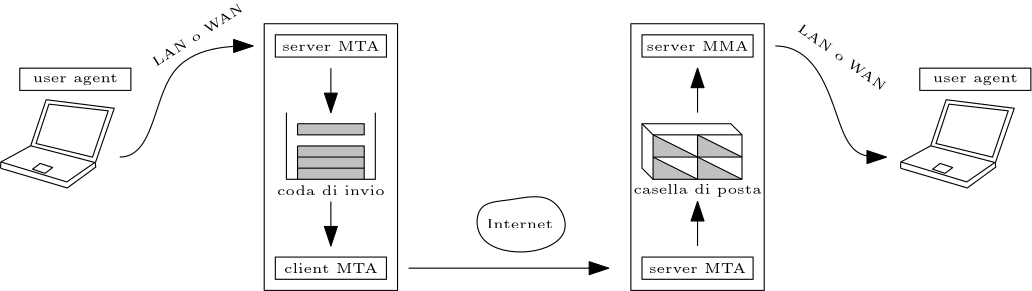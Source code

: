 <?xml version="1.0"?>
<!DOCTYPE ipe SYSTEM "ipe.dtd">
<ipe version="70218" creator="Ipe 7.2.28">
<info created="D:20240322200515" modified="D:20240322202510"/>
<ipestyle name="basic">
<symbol name="arrow/arc(spx)">
<path stroke="sym-stroke" fill="sym-stroke" pen="sym-pen">
0 0 m
-1 0.333 l
-1 -0.333 l
h
</path>
</symbol>
<symbol name="arrow/farc(spx)">
<path stroke="sym-stroke" fill="white" pen="sym-pen">
0 0 m
-1 0.333 l
-1 -0.333 l
h
</path>
</symbol>
<symbol name="arrow/ptarc(spx)">
<path stroke="sym-stroke" fill="sym-stroke" pen="sym-pen">
0 0 m
-1 0.333 l
-0.8 0 l
-1 -0.333 l
h
</path>
</symbol>
<symbol name="arrow/fptarc(spx)">
<path stroke="sym-stroke" fill="white" pen="sym-pen">
0 0 m
-1 0.333 l
-0.8 0 l
-1 -0.333 l
h
</path>
</symbol>
<symbol name="mark/circle(sx)" transformations="translations">
<path fill="sym-stroke">
0.6 0 0 0.6 0 0 e
0.4 0 0 0.4 0 0 e
</path>
</symbol>
<symbol name="mark/disk(sx)" transformations="translations">
<path fill="sym-stroke">
0.6 0 0 0.6 0 0 e
</path>
</symbol>
<symbol name="mark/fdisk(sfx)" transformations="translations">
<group>
<path fill="sym-fill">
0.5 0 0 0.5 0 0 e
</path>
<path fill="sym-stroke" fillrule="eofill">
0.6 0 0 0.6 0 0 e
0.4 0 0 0.4 0 0 e
</path>
</group>
</symbol>
<symbol name="mark/box(sx)" transformations="translations">
<path fill="sym-stroke" fillrule="eofill">
-0.6 -0.6 m
0.6 -0.6 l
0.6 0.6 l
-0.6 0.6 l
h
-0.4 -0.4 m
0.4 -0.4 l
0.4 0.4 l
-0.4 0.4 l
h
</path>
</symbol>
<symbol name="mark/square(sx)" transformations="translations">
<path fill="sym-stroke">
-0.6 -0.6 m
0.6 -0.6 l
0.6 0.6 l
-0.6 0.6 l
h
</path>
</symbol>
<symbol name="mark/fsquare(sfx)" transformations="translations">
<group>
<path fill="sym-fill">
-0.5 -0.5 m
0.5 -0.5 l
0.5 0.5 l
-0.5 0.5 l
h
</path>
<path fill="sym-stroke" fillrule="eofill">
-0.6 -0.6 m
0.6 -0.6 l
0.6 0.6 l
-0.6 0.6 l
h
-0.4 -0.4 m
0.4 -0.4 l
0.4 0.4 l
-0.4 0.4 l
h
</path>
</group>
</symbol>
<symbol name="mark/cross(sx)" transformations="translations">
<group>
<path fill="sym-stroke">
-0.43 -0.57 m
0.57 0.43 l
0.43 0.57 l
-0.57 -0.43 l
h
</path>
<path fill="sym-stroke">
-0.43 0.57 m
0.57 -0.43 l
0.43 -0.57 l
-0.57 0.43 l
h
</path>
</group>
</symbol>
<symbol name="arrow/fnormal(spx)">
<path stroke="sym-stroke" fill="white" pen="sym-pen">
0 0 m
-1 0.333 l
-1 -0.333 l
h
</path>
</symbol>
<symbol name="arrow/pointed(spx)">
<path stroke="sym-stroke" fill="sym-stroke" pen="sym-pen">
0 0 m
-1 0.333 l
-0.8 0 l
-1 -0.333 l
h
</path>
</symbol>
<symbol name="arrow/fpointed(spx)">
<path stroke="sym-stroke" fill="white" pen="sym-pen">
0 0 m
-1 0.333 l
-0.8 0 l
-1 -0.333 l
h
</path>
</symbol>
<symbol name="arrow/linear(spx)">
<path stroke="sym-stroke" pen="sym-pen">
-1 0.333 m
0 0 l
-1 -0.333 l
</path>
</symbol>
<symbol name="arrow/fdouble(spx)">
<path stroke="sym-stroke" fill="white" pen="sym-pen">
0 0 m
-1 0.333 l
-1 -0.333 l
h
-1 0 m
-2 0.333 l
-2 -0.333 l
h
</path>
</symbol>
<symbol name="arrow/double(spx)">
<path stroke="sym-stroke" fill="sym-stroke" pen="sym-pen">
0 0 m
-1 0.333 l
-1 -0.333 l
h
-1 0 m
-2 0.333 l
-2 -0.333 l
h
</path>
</symbol>
<symbol name="arrow/mid-normal(spx)">
<path stroke="sym-stroke" fill="sym-stroke" pen="sym-pen">
0.5 0 m
-0.5 0.333 l
-0.5 -0.333 l
h
</path>
</symbol>
<symbol name="arrow/mid-fnormal(spx)">
<path stroke="sym-stroke" fill="white" pen="sym-pen">
0.5 0 m
-0.5 0.333 l
-0.5 -0.333 l
h
</path>
</symbol>
<symbol name="arrow/mid-pointed(spx)">
<path stroke="sym-stroke" fill="sym-stroke" pen="sym-pen">
0.5 0 m
-0.5 0.333 l
-0.3 0 l
-0.5 -0.333 l
h
</path>
</symbol>
<symbol name="arrow/mid-fpointed(spx)">
<path stroke="sym-stroke" fill="white" pen="sym-pen">
0.5 0 m
-0.5 0.333 l
-0.3 0 l
-0.5 -0.333 l
h
</path>
</symbol>
<symbol name="arrow/mid-double(spx)">
<path stroke="sym-stroke" fill="sym-stroke" pen="sym-pen">
1 0 m
0 0.333 l
0 -0.333 l
h
0 0 m
-1 0.333 l
-1 -0.333 l
h
</path>
</symbol>
<symbol name="arrow/mid-fdouble(spx)">
<path stroke="sym-stroke" fill="white" pen="sym-pen">
1 0 m
0 0.333 l
0 -0.333 l
h
0 0 m
-1 0.333 l
-1 -0.333 l
h
</path>
</symbol>
<anglesize name="22.5 deg" value="22.5"/>
<anglesize name="30 deg" value="30"/>
<anglesize name="45 deg" value="45"/>
<anglesize name="60 deg" value="60"/>
<anglesize name="90 deg" value="90"/>
<arrowsize name="large" value="10"/>
<arrowsize name="small" value="5"/>
<arrowsize name="tiny" value="3"/>
<color name="blue" value="0 0 1"/>
<color name="brown" value="0.647 0.165 0.165"/>
<color name="darkblue" value="0 0 0.545"/>
<color name="darkcyan" value="0 0.545 0.545"/>
<color name="darkgray" value="0.663"/>
<color name="darkgreen" value="0 0.392 0"/>
<color name="darkmagenta" value="0.545 0 0.545"/>
<color name="darkorange" value="1 0.549 0"/>
<color name="darkred" value="0.545 0 0"/>
<color name="gold" value="1 0.843 0"/>
<color name="gray" value="0.745"/>
<color name="green" value="0 1 0"/>
<color name="lightblue" value="0.678 0.847 0.902"/>
<color name="lightcyan" value="0.878 1 1"/>
<color name="lightgray" value="0.827"/>
<color name="lightgreen" value="0.565 0.933 0.565"/>
<color name="lightyellow" value="1 1 0.878"/>
<color name="navy" value="0 0 0.502"/>
<color name="orange" value="1 0.647 0"/>
<color name="pink" value="1 0.753 0.796"/>
<color name="purple" value="0.627 0.125 0.941"/>
<color name="red" value="1 0 0"/>
<color name="seagreen" value="0.18 0.545 0.341"/>
<color name="turquoise" value="0.251 0.878 0.816"/>
<color name="violet" value="0.933 0.51 0.933"/>
<color name="yellow" value="1 1 0"/>
<dashstyle name="dash dot dotted" value="[4 2 1 2 1 2] 0"/>
<dashstyle name="dash dotted" value="[4 2 1 2] 0"/>
<dashstyle name="dashed" value="[4] 0"/>
<dashstyle name="dotted" value="[1 3] 0"/>
<gridsize name="10 pts (~3.5 mm)" value="10"/>
<gridsize name="14 pts (~5 mm)" value="14"/>
<gridsize name="16 pts (~6 mm)" value="16"/>
<gridsize name="20 pts (~7 mm)" value="20"/>
<gridsize name="28 pts (~10 mm)" value="28"/>
<gridsize name="32 pts (~12 mm)" value="32"/>
<gridsize name="4 pts" value="4"/>
<gridsize name="56 pts (~20 mm)" value="56"/>
<gridsize name="8 pts (~3 mm)" value="8"/>
<opacity name="10%" value="0.1"/>
<opacity name="30%" value="0.3"/>
<opacity name="50%" value="0.5"/>
<opacity name="75%" value="0.75"/>
<pen name="fat" value="1.2"/>
<pen name="heavier" value="0.8"/>
<pen name="ultrafat" value="2"/>
<symbolsize name="large" value="5"/>
<symbolsize name="small" value="2"/>
<symbolsize name="tiny" value="1.1"/>
<textsize name="Huge" value="\Huge"/>
<textsize name="LARGE" value="\LARGE"/>
<textsize name="Large" value="\Large"/>
<textsize name="footnote" value="\footnotesize"/>
<textsize name="huge" value="\huge"/>
<textsize name="large" value="\large"/>
<textsize name="script" value="\scriptsize"/>
<textsize name="small" value="\small"/>
<textsize name="tiny" value="\tiny"/>
<textstyle name="center" begin="\begin{center}" end="\end{center}"/>
<textstyle name="item" begin="\begin{itemize}\item{}" end="\end{itemize}"/>
<textstyle name="itemize" begin="\begin{itemize}" end="\end{itemize}"/>
<tiling name="falling" angle="-60" step="4" width="1"/>
<tiling name="rising" angle="30" step="4" width="1"/>
</ipestyle>
<page>
<layer name="alpha"/>
<view layers="alpha" active="alpha"/>
<path layer="alpha" matrix="0.626381 0 0 0.626381 -28.1614 258.161" stroke="black" fill="white">
161.636 724.492 m
199.972 713.178 l
216.345 725.158 l
216.079 727.554 l
226.994 758.968 l
187.859 763.893 l
178.941 737.404 l
161.77 728.086 l
161.636 724.625 l
</path>
<path matrix="0.626381 0 0 0.626381 -28.1614 258.161" stroke="black">
161.903 728.086 m
199.706 716.639 l
215.812 727.82 l
</path>
<path matrix="0.626381 0 0 0.626381 -28.1614 258.161" stroke="black">
215.812 727.82 m
178.941 737.404 l
</path>
<path matrix="0.626381 0 0 0.626381 -28.1614 258.161" stroke="black" fill="white">
189.456 761.364 m
182.002 738.735 l
214.481 730.881 l
223.533 757.503 l
189.323 761.364 l
</path>
<path matrix="0.626381 0 0 0.626381 -28.1614 258.161" stroke="black">
180.006 723.96 m
187.194 721.564 l
191.586 724.891 l
184.398 727.287 l
h
</path>
<text matrix="1 0 0 1 0 16" transformations="translations" pos="192 740" stroke="black" type="label" width="35.022" height="3.386" depth="0" halign="center" valign="center" size="tiny">server MTA</text>
<path matrix="1 0 0 1 0 12" stroke="black">
172 748 m
172 740 l
212 740 l
212 748 l
h
</path>
<text matrix="1 0 0 1 0 -64" transformations="translations" pos="192 740" stroke="black" type="label" width="33.777" height="3.459" depth="0" halign="center" valign="center" size="tiny">client MTA</text>
<path matrix="1 0 0 1 0 -68" stroke="black">
172 748 m
172 740 l
212 740 l
212 748 l
h
</path>
<text matrix="1 0 0 1 0 -36" transformations="translations" pos="192 740" stroke="black" type="label" width="38.71" height="3.459" depth="0" halign="center" valign="center" size="tiny">coda di invio</text>
<path stroke="black" fill="0.753">
180 728 m
204 728 l
204 724 l
180 724 l
180 728 l
</path>
<path fill="0.753">
180 720 m
180 708 l
204 708 l
204 720 l
h
</path>
<path stroke="black">
180 720 m
204 720 l
204 716 l
180 716 l
180 720 l
</path>
<path stroke="black">
180 716 m
180 708 l
</path>
<path stroke="black">
204 716 m
204 708 l
</path>
<path stroke="black">
204 712 m
180 712 l
</path>
<path stroke="black">
176 732 m
176 708 l
208 708 l
208 732 l
</path>
<path stroke="black" arrow="normal/normal">
192 748 m
192 732 l
</path>
<path stroke="black" arrow="normal/normal">
192 700 m
192 684 l
</path>
<path matrix="0.626381 0 0 0.626381 295.839 258.161" stroke="black" fill="white">
161.636 724.492 m
199.972 713.178 l
216.345 725.158 l
216.079 727.554 l
226.994 758.968 l
187.859 763.893 l
178.941 737.404 l
161.77 728.086 l
161.636 724.625 l
</path>
<path matrix="0.626381 0 0 0.626381 295.839 258.161" stroke="black">
161.903 728.086 m
199.706 716.639 l
215.812 727.82 l
</path>
<path matrix="0.626381 0 0 0.626381 295.839 258.161" stroke="black">
215.812 727.82 m
178.941 737.404 l
</path>
<path matrix="0.626381 0 0 0.626381 295.839 258.161" stroke="black" fill="white">
189.456 761.364 m
182.002 738.735 l
214.481 730.881 l
223.533 757.503 l
189.323 761.364 l
</path>
<path matrix="0.626381 0 0 0.626381 295.839 258.161" stroke="black">
180.006 723.96 m
187.194 721.564 l
191.586 724.891 l
184.398 727.287 l
h
</path>
<text matrix="1 0 0 1 132 16" transformations="translations" pos="192 740" stroke="black" type="label" width="36.689" height="3.386" depth="0" halign="center" valign="center" size="tiny">server MMA</text>
<path matrix="1 0 0 1 132 12" stroke="black">
172 748 m
172 740 l
212 740 l
212 748 l
h
</path>
<text matrix="1 0 0 1 132 -64" transformations="translations" pos="192 740" stroke="black" type="label" width="35.022" height="3.386" depth="0" halign="center" valign="center" size="tiny">server MTA</text>
<path matrix="1 0 0 1 132 -68" stroke="black">
172 748 m
172 740 l
212 740 l
212 748 l
h
</path>
<text matrix="1 0 0 1 132 -36" transformations="translations" pos="192 740" stroke="black" type="label" width="46.182" height="3.468" depth="0.96" halign="center" valign="center" size="tiny">casella di posta</text>
<path matrix="1 0 0 1 132 0" stroke="black" rarrow="normal/normal">
192 748 m
192 732 l
</path>
<path matrix="1 0 0 1 132 0" stroke="black" rarrow="normal/normal">
192 700 m
192 684 l
</path>
<path matrix="1 0 0 1 36 -8" fill="0.753">
288 732 m
304 724 l
288 724 l
288 728 l
</path>
<path matrix="1 0 0 1 20 -8" fill="0.753">
288 732 m
304 724 l
288 724 l
288 728 l
</path>
<path matrix="1 0 0 1 20 -16" fill="0.753">
288 732 m
304 724 l
288 724 l
288 728 l
</path>
<path matrix="1 0 0 1 36 -16" fill="0.753">
288 732 m
304 724 l
288 724 l
288 728 l
</path>
<path matrix="1 0 0 1 20 0" stroke="black">
288 716 m
304 716 l
</path>
<path matrix="1 0 0 1 20 0" stroke="black">
288 724 m
304 724 l
</path>
<path matrix="1 0 0 1 20 0" stroke="black">
304 724 m
320 724 l
</path>
<path matrix="1 0 0 1 20 0" stroke="black">
304 716 m
320 716 l
</path>
<path matrix="1 0 0 1 20 0" stroke="black">
304 716 m
320 708 l
</path>
<path matrix="1 0 0 1 20 0" stroke="black">
304 724 m
320 716 l
</path>
<path matrix="1 0 0 1 20 0" stroke="black">
288 724 m
304 716 l
</path>
<path matrix="1 0 0 1 20 0" stroke="black">
288 716 m
304 708 l
</path>
<path matrix="1 0 0 1 20 0" stroke="black">
288 724 m
288 708 l
320 708 l
320 724 l
316 728 l
284 728 l
288 724 l
288 724 l
</path>
<path matrix="1 0 0 1 20 0" stroke="black">
284 728 m
284 712 l
288 708 l
</path>
<path matrix="1 0 0 1 20 0" stroke="black">
304 724 m
304 708 l
</path>
<text matrix="1 0 0 1 -92 4" transformations="translations" pos="192 740" stroke="black" type="label" width="30.649" height="3.072" depth="0.96" halign="center" valign="center" size="tiny">user agent</text>
<path matrix="1 0 0 1 -92 0" stroke="black">
172 748 m
172 740 l
212 740 l
212 748 l
h
</path>
<text matrix="1 0 0 1 232 4" transformations="translations" pos="192 740" stroke="black" type="label" width="30.649" height="3.072" depth="0.96" halign="center" valign="center" size="tiny">user agent</text>
<path matrix="1 0 0 1 232 0" stroke="black">
172 748 m
172 740 l
212 740 l
212 748 l
h
</path>
<path stroke="black">
168 764 m
168 668 l
216 668 l
216 764 l
h
</path>
<path matrix="1 0 0 1 20 0" stroke="black">
280 764 m
280 668 l
328 668 l
328 764 l
h
</path>
<text matrix="1 0 0 1 68 -48" transformations="translations" pos="192 740" stroke="black" type="label" width="23.945" height="3.386" depth="0" halign="center" valign="center" size="tiny">Internet</text>
<path stroke="black">
256 700
244 700
244 684
264 680
280 688
272 704 u
</path>
<path stroke="black" arrow="normal/normal">
220 676 m
292 676 l
</path>
<path stroke="black" arrow="normal/normal">
116 716 m
128 716
128 756
156 756
164 756 c
</path>
<path stroke="black" arrow="normal/normal">
352 756 m
368 756
376 716
384 716
392 716 c
</path>
<text matrix="0.843661 0.536875 -0.536875 0.843661 379.305 32.6104" pos="192 740" stroke="black" type="label" width="37.693" height="3.386" depth="0" halign="center" valign="center" size="tiny">LAN o WAN</text>
<text matrix="0.813727 -0.581246 0.581246 0.813727 -210.357 261.44" pos="192 740" stroke="black" type="label" width="37.693" height="3.386" depth="0" halign="center" valign="center" size="tiny">LAN o WAN</text>
</page>
</ipe>
